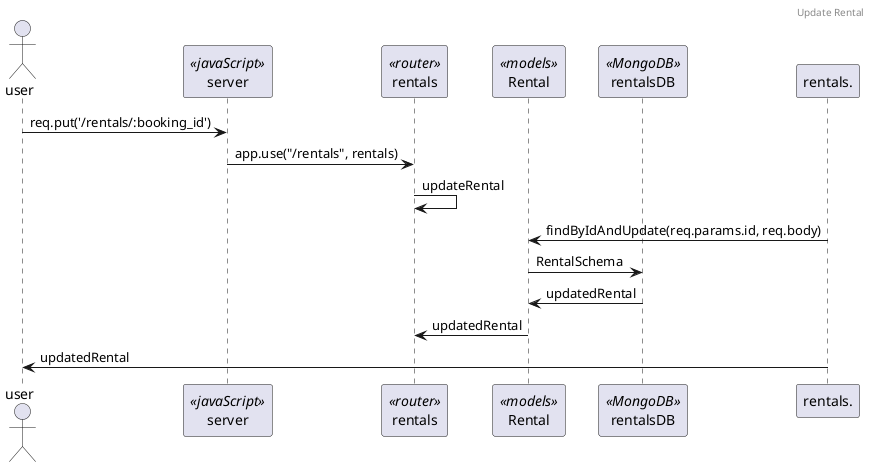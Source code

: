 @startuml Update Rental
 
header Update Rental

actor user
participant server <<javaScript>>
participant rentals <<router>>
participant rentals <<controllers>>
participant Rental <<models>>
participant rentalsDB <<MongoDB>>

user -> server : req.put('/rentals/:booking_id')
server -> rentals : app.use("/rentals", rentals)
rentals -> rentals : updateRental
rentals. -> Rental : findByIdAndUpdate(req.params.id, req.body)
Rental -> rentalsDB : RentalSchema
rentalsDB -> Rental : updatedRental
Rental -> rentals : updatedRental
rentals. -> user : updatedRental

@enduml
